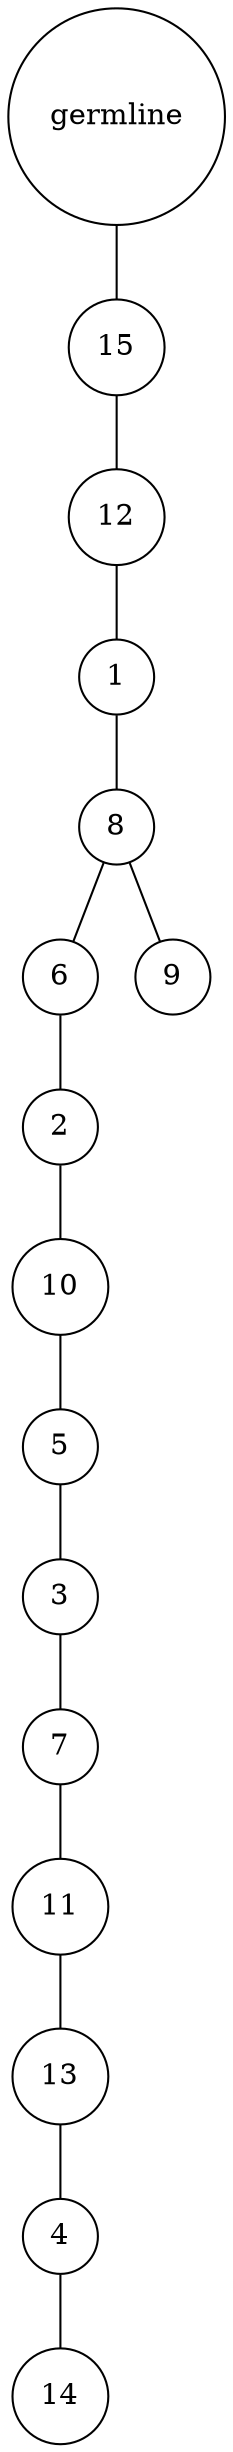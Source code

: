 graph {
	rankdir=UD;
	splines=line;
	node [shape=circle]
	"0x7f144bfa9e50" [label="germline"];
	"0x7f144bfa9e80" [label="15"];
	"0x7f144bfa9e50" -- "0x7f144bfa9e80" ;
	"0x7f144bfa9eb0" [label="12"];
	"0x7f144bfa9e80" -- "0x7f144bfa9eb0" ;
	"0x7f144bfa9ee0" [label="1"];
	"0x7f144bfa9eb0" -- "0x7f144bfa9ee0" ;
	"0x7f144bfa9f10" [label="8"];
	"0x7f144bfa9ee0" -- "0x7f144bfa9f10" ;
	"0x7f144bfa9f40" [label="6"];
	"0x7f144bfa9f10" -- "0x7f144bfa9f40" ;
	"0x7f144bfa9f70" [label="2"];
	"0x7f144bfa9f40" -- "0x7f144bfa9f70" ;
	"0x7f144bfa9fa0" [label="10"];
	"0x7f144bfa9f70" -- "0x7f144bfa9fa0" ;
	"0x7f144bfa9fd0" [label="5"];
	"0x7f144bfa9fa0" -- "0x7f144bfa9fd0" ;
	"0x7f1476bb3040" [label="3"];
	"0x7f144bfa9fd0" -- "0x7f1476bb3040" ;
	"0x7f1476bb3070" [label="7"];
	"0x7f1476bb3040" -- "0x7f1476bb3070" ;
	"0x7f1476bb30a0" [label="11"];
	"0x7f1476bb3070" -- "0x7f1476bb30a0" ;
	"0x7f1476bb30d0" [label="13"];
	"0x7f1476bb30a0" -- "0x7f1476bb30d0" ;
	"0x7f1476bb3100" [label="4"];
	"0x7f1476bb30d0" -- "0x7f1476bb3100" ;
	"0x7f1476bb3130" [label="14"];
	"0x7f1476bb3100" -- "0x7f1476bb3130" ;
	"0x7f1476bb3160" [label="9"];
	"0x7f144bfa9f10" -- "0x7f1476bb3160" ;
}
